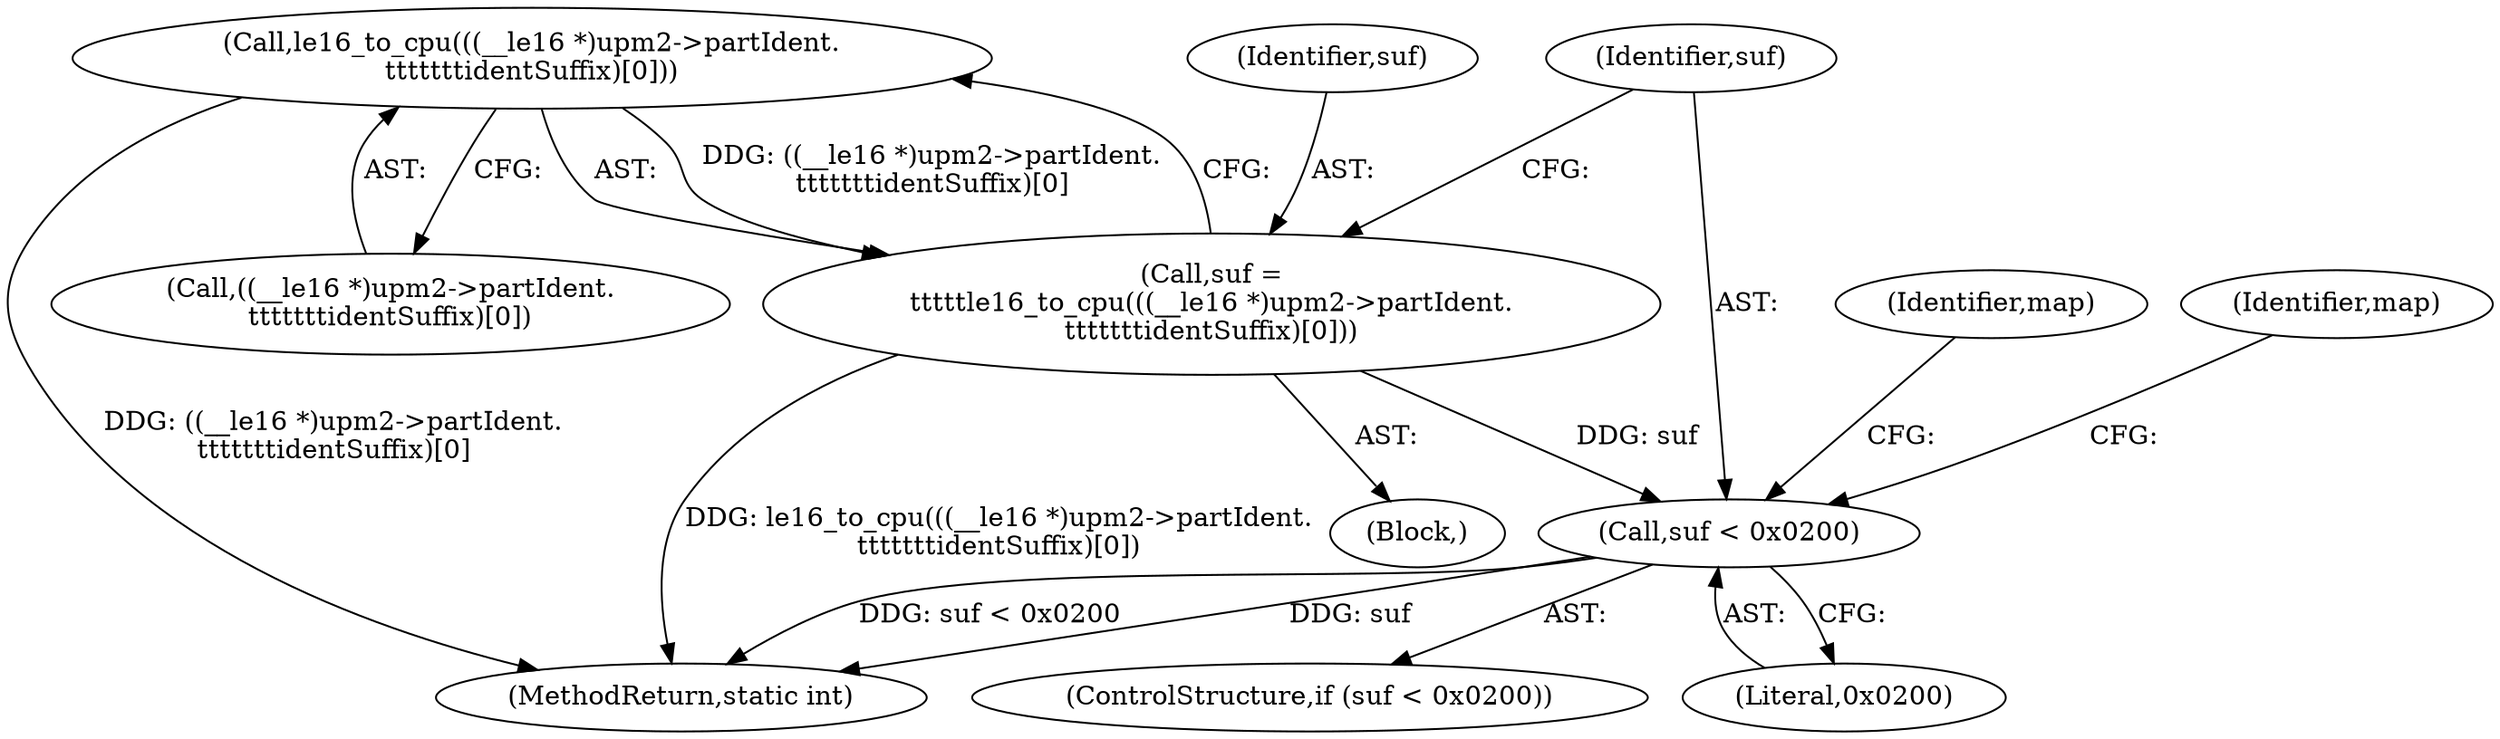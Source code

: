 digraph "0_linux_1df2ae31c724e57be9d7ac00d78db8a5dabdd050@array" {
"1000300" [label="(Call,le16_to_cpu(((__le16 *)upm2->partIdent.\n\t\t\t\t\t\t\tidentSuffix)[0]))"];
"1000298" [label="(Call,suf =\n\t\t\t\t\tle16_to_cpu(((__le16 *)upm2->partIdent.\n\t\t\t\t\t\t\tidentSuffix)[0]))"];
"1000311" [label="(Call,suf < 0x0200)"];
"1000296" [label="(Block,)"];
"1000590" [label="(MethodReturn,static int)"];
"1000299" [label="(Identifier,suf)"];
"1000310" [label="(ControlStructure,if (suf < 0x0200))"];
"1000313" [label="(Literal,0x0200)"];
"1000301" [label="(Call,((__le16 *)upm2->partIdent.\n\t\t\t\t\t\t\tidentSuffix)[0])"];
"1000298" [label="(Call,suf =\n\t\t\t\t\tle16_to_cpu(((__le16 *)upm2->partIdent.\n\t\t\t\t\t\t\tidentSuffix)[0]))"];
"1000311" [label="(Call,suf < 0x0200)"];
"1000329" [label="(Identifier,map)"];
"1000317" [label="(Identifier,map)"];
"1000312" [label="(Identifier,suf)"];
"1000300" [label="(Call,le16_to_cpu(((__le16 *)upm2->partIdent.\n\t\t\t\t\t\t\tidentSuffix)[0]))"];
"1000300" -> "1000298"  [label="AST: "];
"1000300" -> "1000301"  [label="CFG: "];
"1000301" -> "1000300"  [label="AST: "];
"1000298" -> "1000300"  [label="CFG: "];
"1000300" -> "1000590"  [label="DDG: ((__le16 *)upm2->partIdent.\n\t\t\t\t\t\t\tidentSuffix)[0]"];
"1000300" -> "1000298"  [label="DDG: ((__le16 *)upm2->partIdent.\n\t\t\t\t\t\t\tidentSuffix)[0]"];
"1000298" -> "1000296"  [label="AST: "];
"1000299" -> "1000298"  [label="AST: "];
"1000312" -> "1000298"  [label="CFG: "];
"1000298" -> "1000590"  [label="DDG: le16_to_cpu(((__le16 *)upm2->partIdent.\n\t\t\t\t\t\t\tidentSuffix)[0])"];
"1000298" -> "1000311"  [label="DDG: suf"];
"1000311" -> "1000310"  [label="AST: "];
"1000311" -> "1000313"  [label="CFG: "];
"1000312" -> "1000311"  [label="AST: "];
"1000313" -> "1000311"  [label="AST: "];
"1000317" -> "1000311"  [label="CFG: "];
"1000329" -> "1000311"  [label="CFG: "];
"1000311" -> "1000590"  [label="DDG: suf"];
"1000311" -> "1000590"  [label="DDG: suf < 0x0200"];
}
